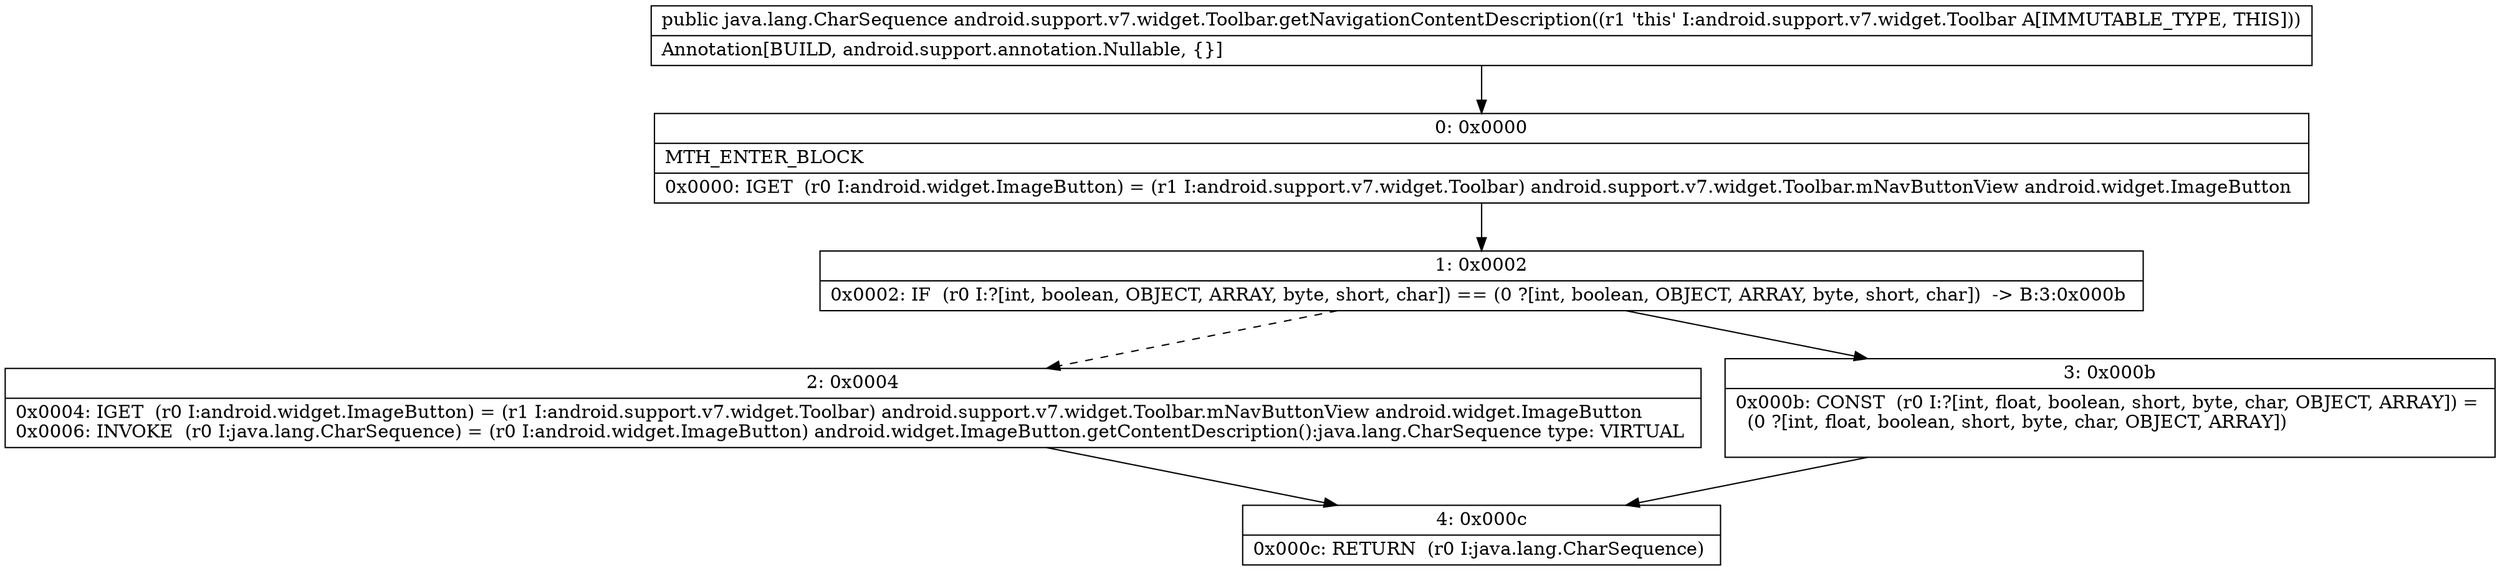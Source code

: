 digraph "CFG forandroid.support.v7.widget.Toolbar.getNavigationContentDescription()Ljava\/lang\/CharSequence;" {
Node_0 [shape=record,label="{0\:\ 0x0000|MTH_ENTER_BLOCK\l|0x0000: IGET  (r0 I:android.widget.ImageButton) = (r1 I:android.support.v7.widget.Toolbar) android.support.v7.widget.Toolbar.mNavButtonView android.widget.ImageButton \l}"];
Node_1 [shape=record,label="{1\:\ 0x0002|0x0002: IF  (r0 I:?[int, boolean, OBJECT, ARRAY, byte, short, char]) == (0 ?[int, boolean, OBJECT, ARRAY, byte, short, char])  \-\> B:3:0x000b \l}"];
Node_2 [shape=record,label="{2\:\ 0x0004|0x0004: IGET  (r0 I:android.widget.ImageButton) = (r1 I:android.support.v7.widget.Toolbar) android.support.v7.widget.Toolbar.mNavButtonView android.widget.ImageButton \l0x0006: INVOKE  (r0 I:java.lang.CharSequence) = (r0 I:android.widget.ImageButton) android.widget.ImageButton.getContentDescription():java.lang.CharSequence type: VIRTUAL \l}"];
Node_3 [shape=record,label="{3\:\ 0x000b|0x000b: CONST  (r0 I:?[int, float, boolean, short, byte, char, OBJECT, ARRAY]) = \l  (0 ?[int, float, boolean, short, byte, char, OBJECT, ARRAY])\l \l}"];
Node_4 [shape=record,label="{4\:\ 0x000c|0x000c: RETURN  (r0 I:java.lang.CharSequence) \l}"];
MethodNode[shape=record,label="{public java.lang.CharSequence android.support.v7.widget.Toolbar.getNavigationContentDescription((r1 'this' I:android.support.v7.widget.Toolbar A[IMMUTABLE_TYPE, THIS]))  | Annotation[BUILD, android.support.annotation.Nullable, \{\}]\l}"];
MethodNode -> Node_0;
Node_0 -> Node_1;
Node_1 -> Node_2[style=dashed];
Node_1 -> Node_3;
Node_2 -> Node_4;
Node_3 -> Node_4;
}

